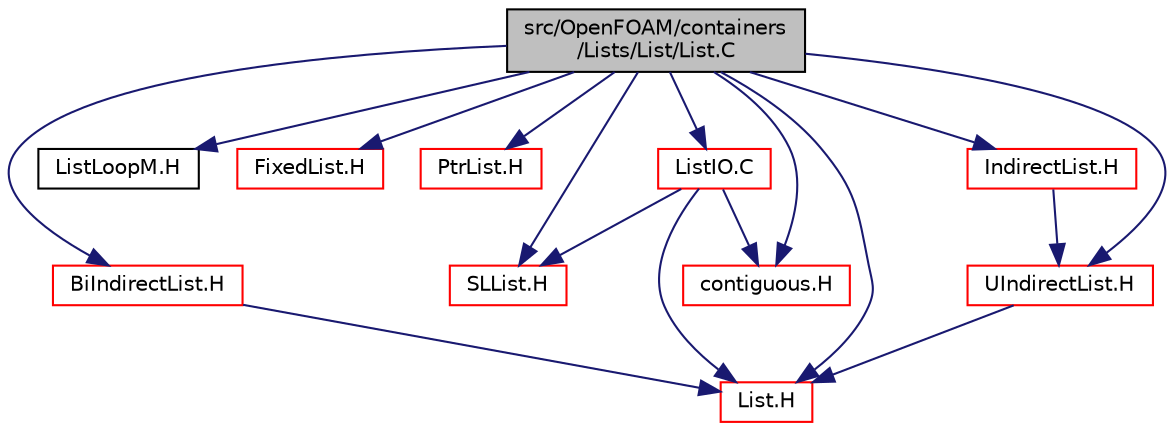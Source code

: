digraph "src/OpenFOAM/containers/Lists/List/List.C"
{
  bgcolor="transparent";
  edge [fontname="Helvetica",fontsize="10",labelfontname="Helvetica",labelfontsize="10"];
  node [fontname="Helvetica",fontsize="10",shape=record];
  Node0 [label="src/OpenFOAM/containers\l/Lists/List/List.C",height=0.2,width=0.4,color="black", fillcolor="grey75", style="filled", fontcolor="black"];
  Node0 -> Node1 [color="midnightblue",fontsize="10",style="solid",fontname="Helvetica"];
  Node1 [label="List.H",height=0.2,width=0.4,color="red",URL="$a09368.html"];
  Node0 -> Node61 [color="midnightblue",fontsize="10",style="solid",fontname="Helvetica"];
  Node61 [label="ListLoopM.H",height=0.2,width=0.4,color="black",URL="$a09377.html",tooltip="List<T> is a 1D vector of objects of type T, where the size of the vector is known and used for subsc..."];
  Node0 -> Node62 [color="midnightblue",fontsize="10",style="solid",fontname="Helvetica"];
  Node62 [label="FixedList.H",height=0.2,width=0.4,color="red",URL="$a09344.html"];
  Node0 -> Node75 [color="midnightblue",fontsize="10",style="solid",fontname="Helvetica"];
  Node75 [label="PtrList.H",height=0.2,width=0.4,color="red",URL="$a09419.html"];
  Node0 -> Node70 [color="midnightblue",fontsize="10",style="solid",fontname="Helvetica"];
  Node70 [label="SLList.H",height=0.2,width=0.4,color="red",URL="$a09290.html",tooltip="Non-intrusive singly-linked list. "];
  Node0 -> Node82 [color="midnightblue",fontsize="10",style="solid",fontname="Helvetica"];
  Node82 [label="IndirectList.H",height=0.2,width=0.4,color="red",URL="$a09359.html"];
  Node82 -> Node83 [color="midnightblue",fontsize="10",style="solid",fontname="Helvetica"];
  Node83 [label="UIndirectList.H",height=0.2,width=0.4,color="red",URL="$a09449.html"];
  Node83 -> Node1 [color="midnightblue",fontsize="10",style="solid",fontname="Helvetica"];
  Node0 -> Node83 [color="midnightblue",fontsize="10",style="solid",fontname="Helvetica"];
  Node0 -> Node86 [color="midnightblue",fontsize="10",style="solid",fontname="Helvetica"];
  Node86 [label="BiIndirectList.H",height=0.2,width=0.4,color="red",URL="$a09299.html"];
  Node86 -> Node1 [color="midnightblue",fontsize="10",style="solid",fontname="Helvetica"];
  Node0 -> Node74 [color="midnightblue",fontsize="10",style="solid",fontname="Helvetica"];
  Node74 [label="contiguous.H",height=0.2,width=0.4,color="red",URL="$a12953.html",tooltip="Template function to specify if the data of a type are contiguous. "];
  Node0 -> Node88 [color="midnightblue",fontsize="10",style="solid",fontname="Helvetica"];
  Node88 [label="ListIO.C",height=0.2,width=0.4,color="red",URL="$a09374.html"];
  Node88 -> Node1 [color="midnightblue",fontsize="10",style="solid",fontname="Helvetica"];
  Node88 -> Node70 [color="midnightblue",fontsize="10",style="solid",fontname="Helvetica"];
  Node88 -> Node74 [color="midnightblue",fontsize="10",style="solid",fontname="Helvetica"];
}
